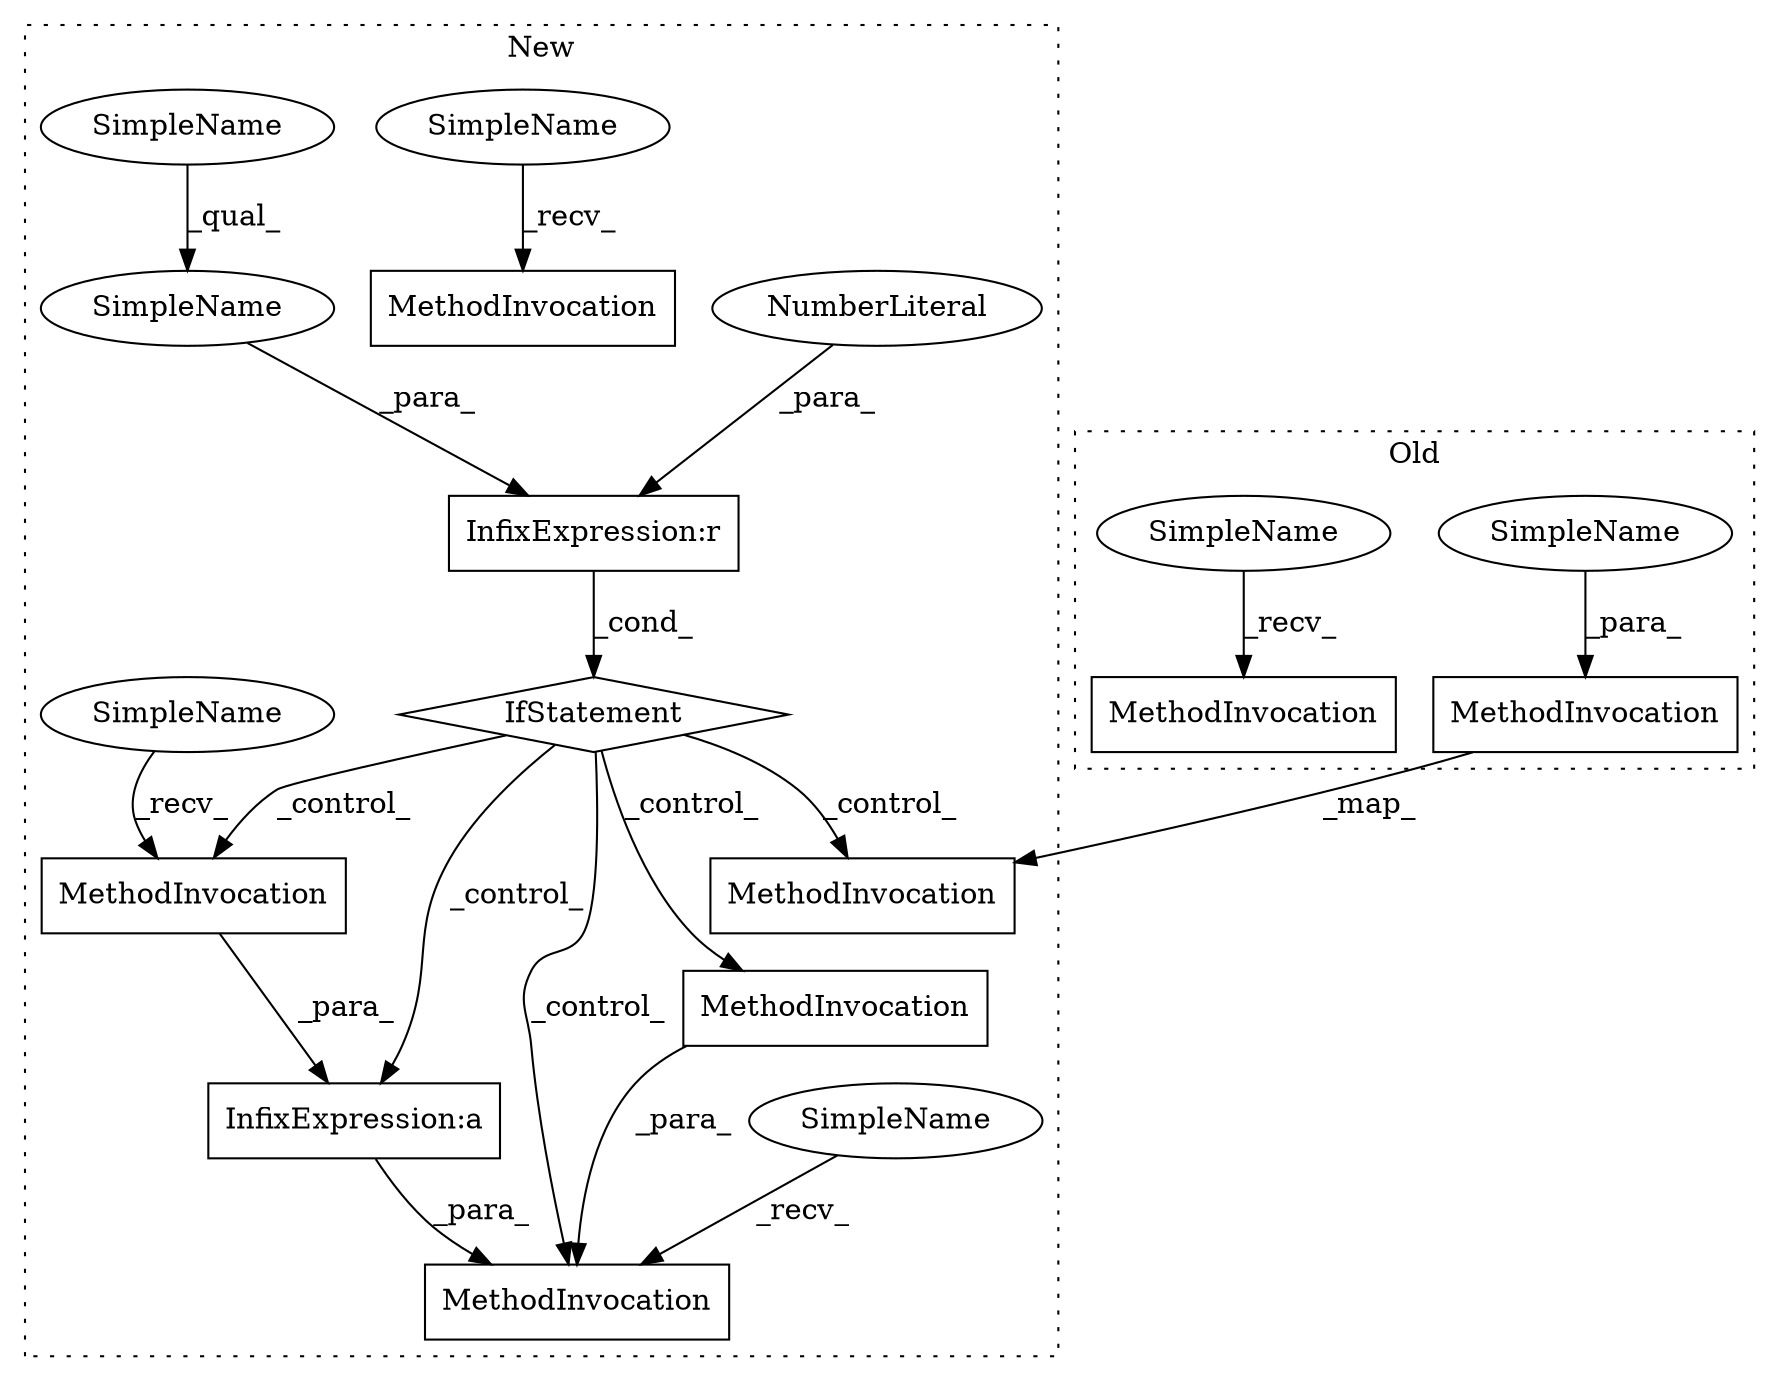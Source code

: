 digraph G {
subgraph cluster0 {
2 [label="MethodInvocation" a="32" s="10929,10958" l="5,1" shape="box"];
3 [label="MethodInvocation" a="32" s="10883,10913" l="5,1" shape="box"];
13 [label="SimpleName" a="42" s="10934" l="9" shape="ellipse"];
16 [label="SimpleName" a="42" s="10876" l="6" shape="ellipse"];
label = "Old";
style="dotted";
}
subgraph cluster1 {
1 [label="IfStatement" a="25" s="13677,13701" l="9,2" shape="diamond"];
4 [label="MethodInvocation" a="32" s="13803,13888" l="5,1" shape="box"];
5 [label="MethodInvocation" a="32" s="14127,14203" l="5,1" shape="box"];
6 [label="MethodInvocation" a="32" s="14193,14202" l="8,1" shape="box"];
7 [label="MethodInvocation" a="32" s="13590" l="9" shape="box"];
8 [label="MethodInvocation" a="32" s="14136" l="9" shape="box"];
9 [label="NumberLiteral" a="34" s="13700" l="1" shape="ellipse"];
10 [label="SimpleName" a="42" s="14120" l="6" shape="ellipse"];
11 [label="SimpleName" a="42" s="13686" l="10" shape="ellipse"];
12 [label="SimpleName" a="42" s="13586" l="3" shape="ellipse"];
14 [label="SimpleName" a="42" s="14132" l="3" shape="ellipse"];
15 [label="SimpleName" a="42" s="13686" l="4" shape="ellipse"];
17 [label="InfixExpression:a" a="27" s="14145" l="-13" shape="box"];
18 [label="InfixExpression:r" a="27" s="13696" l="4" shape="box"];
label = "New";
style="dotted";
}
1 -> 6 [label="_control_"];
1 -> 17 [label="_control_"];
1 -> 4 [label="_control_"];
1 -> 8 [label="_control_"];
1 -> 5 [label="_control_"];
2 -> 4 [label="_map_"];
6 -> 5 [label="_para_"];
8 -> 17 [label="_para_"];
9 -> 18 [label="_para_"];
10 -> 5 [label="_recv_"];
11 -> 18 [label="_para_"];
12 -> 7 [label="_recv_"];
13 -> 2 [label="_para_"];
14 -> 8 [label="_recv_"];
15 -> 11 [label="_qual_"];
16 -> 3 [label="_recv_"];
17 -> 5 [label="_para_"];
18 -> 1 [label="_cond_"];
}
